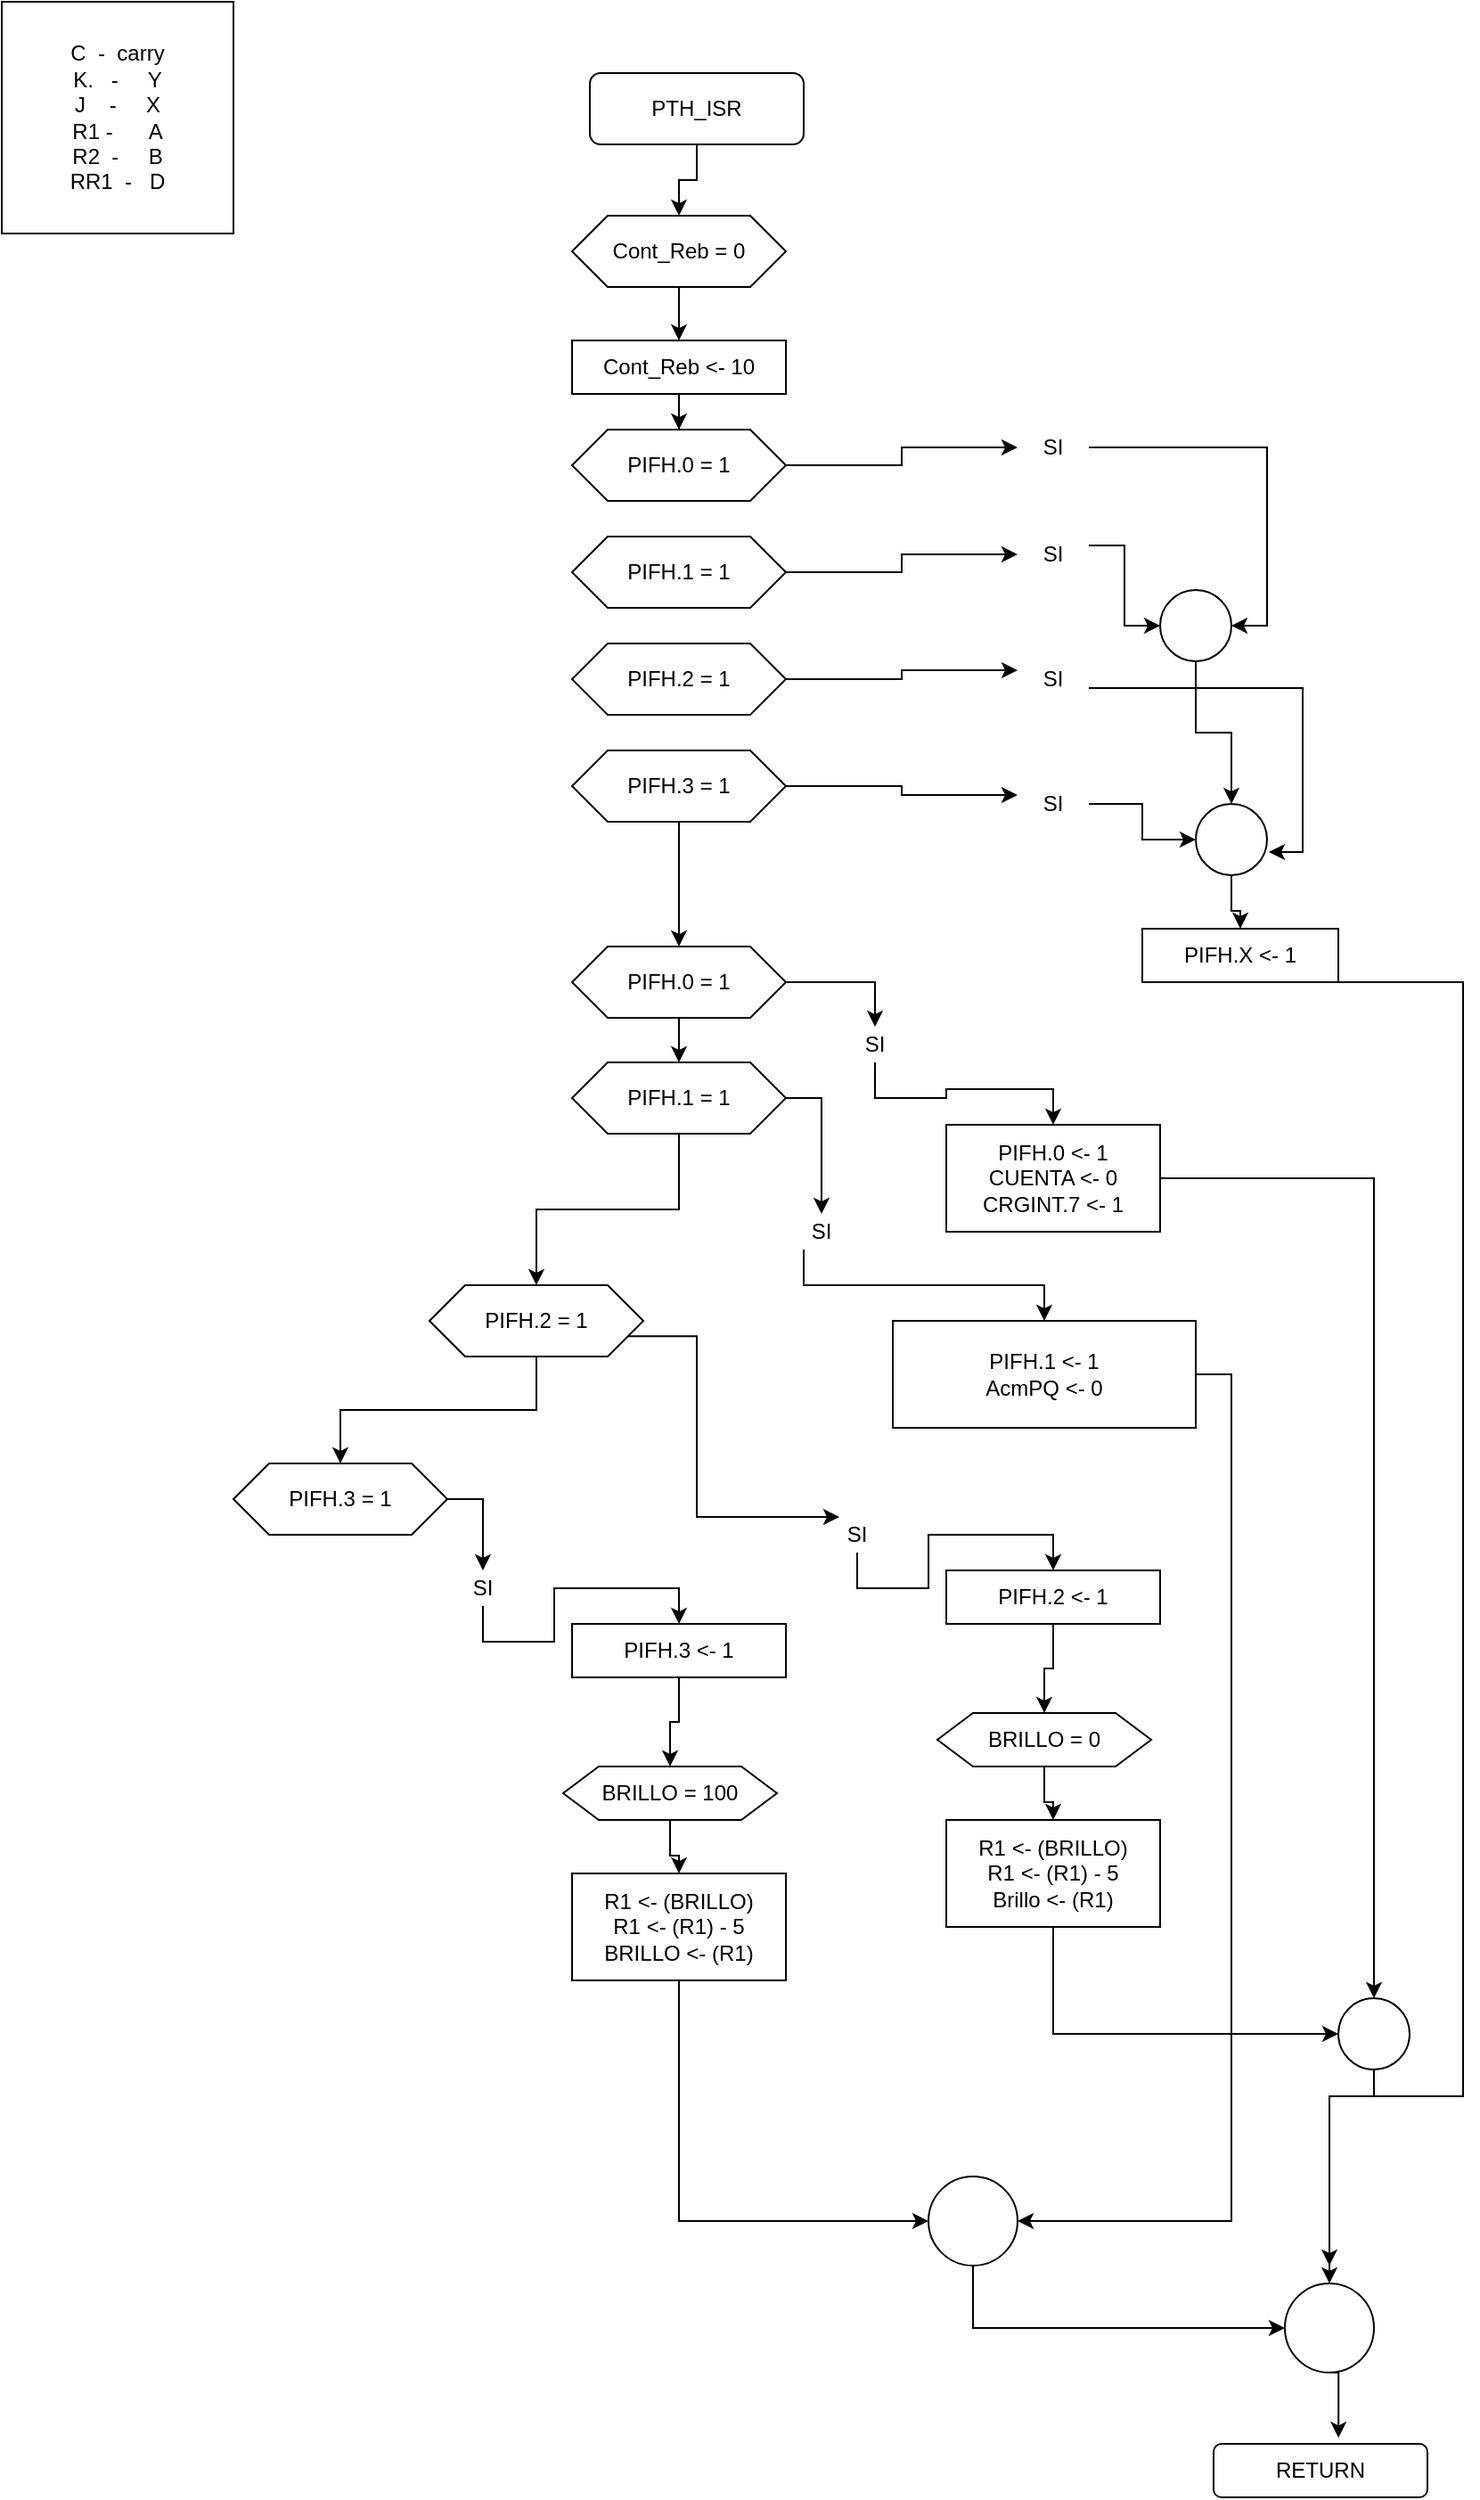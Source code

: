 <mxfile version="14.3.1"><diagram id="F5j-g8Qpw0zl2XUj27Zb" name="Page-1"><mxGraphModel dx="543" dy="734" grid="1" gridSize="10" guides="1" tooltips="1" connect="1" arrows="1" fold="1" page="1" pageScale="1" pageWidth="850" pageHeight="1100" math="0" shadow="0"><root><mxCell id="0"/><mxCell id="1" parent="0"/><mxCell id="HgSHcsEeDxQjpWsixiiC-2" style="edgeStyle=orthogonalEdgeStyle;rounded=0;orthogonalLoop=1;jettySize=auto;html=1;exitX=0.5;exitY=1;exitDx=0;exitDy=0;" edge="1" parent="1" source="NyHpkqX3M_v-Iu_z77pI-1" target="HgSHcsEeDxQjpWsixiiC-1"><mxGeometry relative="1" as="geometry"/></mxCell><mxCell id="NyHpkqX3M_v-Iu_z77pI-1" value="PTH_ISR" style="rounded=1;whiteSpace=wrap;html=1;" parent="1" vertex="1"><mxGeometry x="330" y="80" width="120" height="40" as="geometry"/></mxCell><mxCell id="PNeHxDXLqxfwNdTObkol-1" value="C &amp;nbsp;- &amp;nbsp;carry&lt;br&gt;K. &amp;nbsp; - &amp;nbsp; &amp;nbsp; Y&lt;br&gt;J &amp;nbsp; &amp;nbsp;- &amp;nbsp; &amp;nbsp; X&lt;br&gt;R1 - &amp;nbsp; &amp;nbsp; &amp;nbsp;A&lt;br&gt;R2 &amp;nbsp;- &amp;nbsp; &amp;nbsp; B&lt;br&gt;RR1 &amp;nbsp;- &amp;nbsp; D" style="whiteSpace=wrap;html=1;aspect=fixed;" parent="1" vertex="1"><mxGeometry y="40" width="130" height="130" as="geometry"/></mxCell><mxCell id="HgSHcsEeDxQjpWsixiiC-4" style="edgeStyle=orthogonalEdgeStyle;rounded=0;orthogonalLoop=1;jettySize=auto;html=1;exitX=0.5;exitY=1;exitDx=0;exitDy=0;" edge="1" parent="1" source="HgSHcsEeDxQjpWsixiiC-1" target="HgSHcsEeDxQjpWsixiiC-3"><mxGeometry relative="1" as="geometry"/></mxCell><mxCell id="HgSHcsEeDxQjpWsixiiC-1" value="Cont_Reb = 0" style="shape=hexagon;perimeter=hexagonPerimeter2;whiteSpace=wrap;html=1;fixedSize=1;" vertex="1" parent="1"><mxGeometry x="320" y="160" width="120" height="40" as="geometry"/></mxCell><mxCell id="HgSHcsEeDxQjpWsixiiC-11" style="edgeStyle=orthogonalEdgeStyle;rounded=0;orthogonalLoop=1;jettySize=auto;html=1;exitX=0.5;exitY=1;exitDx=0;exitDy=0;" edge="1" parent="1" source="HgSHcsEeDxQjpWsixiiC-3" target="HgSHcsEeDxQjpWsixiiC-5"><mxGeometry relative="1" as="geometry"/></mxCell><mxCell id="HgSHcsEeDxQjpWsixiiC-3" value="Cont_Reb &amp;lt;- 10" style="rounded=0;whiteSpace=wrap;html=1;" vertex="1" parent="1"><mxGeometry x="320" y="230" width="120" height="30" as="geometry"/></mxCell><mxCell id="HgSHcsEeDxQjpWsixiiC-16" style="edgeStyle=orthogonalEdgeStyle;rounded=0;orthogonalLoop=1;jettySize=auto;html=1;exitX=1;exitY=0.5;exitDx=0;exitDy=0;entryX=0;entryY=0.5;entryDx=0;entryDy=0;" edge="1" parent="1" source="HgSHcsEeDxQjpWsixiiC-5" target="HgSHcsEeDxQjpWsixiiC-12"><mxGeometry relative="1" as="geometry"/></mxCell><mxCell id="HgSHcsEeDxQjpWsixiiC-5" value="PIFH.0 = 1" style="shape=hexagon;perimeter=hexagonPerimeter2;whiteSpace=wrap;html=1;fixedSize=1;" vertex="1" parent="1"><mxGeometry x="320" y="280" width="120" height="40" as="geometry"/></mxCell><mxCell id="HgSHcsEeDxQjpWsixiiC-38" style="edgeStyle=orthogonalEdgeStyle;rounded=0;orthogonalLoop=1;jettySize=auto;html=1;exitX=0.5;exitY=1;exitDx=0;exitDy=0;" edge="1" parent="1" source="HgSHcsEeDxQjpWsixiiC-6"><mxGeometry relative="1" as="geometry"><mxPoint x="745" y="1310" as="targetPoint"/><Array as="points"><mxPoint x="820" y="590"/><mxPoint x="820" y="1215"/></Array></mxGeometry></mxCell><mxCell id="HgSHcsEeDxQjpWsixiiC-6" value="PIFH.X &amp;lt;- 1" style="rounded=0;whiteSpace=wrap;html=1;" vertex="1" parent="1"><mxGeometry x="640" y="560" width="110" height="30" as="geometry"/></mxCell><mxCell id="HgSHcsEeDxQjpWsixiiC-17" style="edgeStyle=orthogonalEdgeStyle;rounded=0;orthogonalLoop=1;jettySize=auto;html=1;exitX=1;exitY=0.5;exitDx=0;exitDy=0;entryX=0;entryY=0.5;entryDx=0;entryDy=0;" edge="1" parent="1" source="HgSHcsEeDxQjpWsixiiC-8" target="HgSHcsEeDxQjpWsixiiC-13"><mxGeometry relative="1" as="geometry"/></mxCell><mxCell id="HgSHcsEeDxQjpWsixiiC-8" value="PIFH.1 = 1" style="shape=hexagon;perimeter=hexagonPerimeter2;whiteSpace=wrap;html=1;fixedSize=1;" vertex="1" parent="1"><mxGeometry x="320" y="340" width="120" height="40" as="geometry"/></mxCell><mxCell id="HgSHcsEeDxQjpWsixiiC-18" style="edgeStyle=orthogonalEdgeStyle;rounded=0;orthogonalLoop=1;jettySize=auto;html=1;exitX=1;exitY=0.5;exitDx=0;exitDy=0;entryX=0;entryY=0.25;entryDx=0;entryDy=0;" edge="1" parent="1" source="HgSHcsEeDxQjpWsixiiC-9" target="HgSHcsEeDxQjpWsixiiC-14"><mxGeometry relative="1" as="geometry"/></mxCell><mxCell id="HgSHcsEeDxQjpWsixiiC-9" value="PIFH.2 = 1" style="shape=hexagon;perimeter=hexagonPerimeter2;whiteSpace=wrap;html=1;fixedSize=1;" vertex="1" parent="1"><mxGeometry x="320" y="400" width="120" height="40" as="geometry"/></mxCell><mxCell id="HgSHcsEeDxQjpWsixiiC-19" style="edgeStyle=orthogonalEdgeStyle;rounded=0;orthogonalLoop=1;jettySize=auto;html=1;exitX=1;exitY=0.5;exitDx=0;exitDy=0;entryX=0;entryY=0.25;entryDx=0;entryDy=0;" edge="1" parent="1" source="HgSHcsEeDxQjpWsixiiC-10" target="HgSHcsEeDxQjpWsixiiC-15"><mxGeometry relative="1" as="geometry"/></mxCell><mxCell id="HgSHcsEeDxQjpWsixiiC-33" style="edgeStyle=orthogonalEdgeStyle;rounded=0;orthogonalLoop=1;jettySize=auto;html=1;exitX=0.5;exitY=1;exitDx=0;exitDy=0;" edge="1" parent="1" source="HgSHcsEeDxQjpWsixiiC-10" target="HgSHcsEeDxQjpWsixiiC-30"><mxGeometry relative="1" as="geometry"/></mxCell><mxCell id="HgSHcsEeDxQjpWsixiiC-10" value="PIFH.3 = 1" style="shape=hexagon;perimeter=hexagonPerimeter2;whiteSpace=wrap;html=1;fixedSize=1;" vertex="1" parent="1"><mxGeometry x="320" y="460" width="120" height="40" as="geometry"/></mxCell><mxCell id="HgSHcsEeDxQjpWsixiiC-23" style="edgeStyle=orthogonalEdgeStyle;rounded=0;orthogonalLoop=1;jettySize=auto;html=1;exitX=1;exitY=0.5;exitDx=0;exitDy=0;entryX=1;entryY=0.5;entryDx=0;entryDy=0;" edge="1" parent="1" source="HgSHcsEeDxQjpWsixiiC-12" target="HgSHcsEeDxQjpWsixiiC-20"><mxGeometry relative="1" as="geometry"/></mxCell><mxCell id="HgSHcsEeDxQjpWsixiiC-12" value="SI" style="text;html=1;strokeColor=none;fillColor=none;align=center;verticalAlign=middle;whiteSpace=wrap;rounded=0;" vertex="1" parent="1"><mxGeometry x="570" y="280" width="40" height="20" as="geometry"/></mxCell><mxCell id="HgSHcsEeDxQjpWsixiiC-22" style="edgeStyle=orthogonalEdgeStyle;rounded=0;orthogonalLoop=1;jettySize=auto;html=1;exitX=1;exitY=0.25;exitDx=0;exitDy=0;entryX=0;entryY=0.5;entryDx=0;entryDy=0;" edge="1" parent="1" source="HgSHcsEeDxQjpWsixiiC-13" target="HgSHcsEeDxQjpWsixiiC-20"><mxGeometry relative="1" as="geometry"/></mxCell><mxCell id="HgSHcsEeDxQjpWsixiiC-13" value="SI" style="text;html=1;strokeColor=none;fillColor=none;align=center;verticalAlign=middle;whiteSpace=wrap;rounded=0;" vertex="1" parent="1"><mxGeometry x="570" y="340" width="40" height="20" as="geometry"/></mxCell><mxCell id="HgSHcsEeDxQjpWsixiiC-25" style="edgeStyle=orthogonalEdgeStyle;rounded=0;orthogonalLoop=1;jettySize=auto;html=1;exitX=1;exitY=0.75;exitDx=0;exitDy=0;entryX=1.025;entryY=0.675;entryDx=0;entryDy=0;entryPerimeter=0;" edge="1" parent="1" source="HgSHcsEeDxQjpWsixiiC-14" target="HgSHcsEeDxQjpWsixiiC-21"><mxGeometry relative="1" as="geometry"/></mxCell><mxCell id="HgSHcsEeDxQjpWsixiiC-14" value="SI" style="text;html=1;strokeColor=none;fillColor=none;align=center;verticalAlign=middle;whiteSpace=wrap;rounded=0;" vertex="1" parent="1"><mxGeometry x="570" y="410" width="40" height="20" as="geometry"/></mxCell><mxCell id="HgSHcsEeDxQjpWsixiiC-26" style="edgeStyle=orthogonalEdgeStyle;rounded=0;orthogonalLoop=1;jettySize=auto;html=1;exitX=1;exitY=0.5;exitDx=0;exitDy=0;entryX=0;entryY=0.5;entryDx=0;entryDy=0;" edge="1" parent="1" source="HgSHcsEeDxQjpWsixiiC-15" target="HgSHcsEeDxQjpWsixiiC-21"><mxGeometry relative="1" as="geometry"/></mxCell><mxCell id="HgSHcsEeDxQjpWsixiiC-15" value="SI" style="text;html=1;strokeColor=none;fillColor=none;align=center;verticalAlign=middle;whiteSpace=wrap;rounded=0;" vertex="1" parent="1"><mxGeometry x="570" y="480" width="40" height="20" as="geometry"/></mxCell><mxCell id="HgSHcsEeDxQjpWsixiiC-24" style="edgeStyle=orthogonalEdgeStyle;rounded=0;orthogonalLoop=1;jettySize=auto;html=1;exitX=0.5;exitY=1;exitDx=0;exitDy=0;entryX=0.5;entryY=0;entryDx=0;entryDy=0;" edge="1" parent="1" source="HgSHcsEeDxQjpWsixiiC-20" target="HgSHcsEeDxQjpWsixiiC-21"><mxGeometry relative="1" as="geometry"/></mxCell><mxCell id="HgSHcsEeDxQjpWsixiiC-20" value="" style="ellipse;whiteSpace=wrap;html=1;aspect=fixed;" vertex="1" parent="1"><mxGeometry x="650" y="370" width="40" height="40" as="geometry"/></mxCell><mxCell id="HgSHcsEeDxQjpWsixiiC-27" style="edgeStyle=orthogonalEdgeStyle;rounded=0;orthogonalLoop=1;jettySize=auto;html=1;exitX=0.5;exitY=1;exitDx=0;exitDy=0;" edge="1" parent="1" source="HgSHcsEeDxQjpWsixiiC-21" target="HgSHcsEeDxQjpWsixiiC-6"><mxGeometry relative="1" as="geometry"/></mxCell><mxCell id="HgSHcsEeDxQjpWsixiiC-21" value="" style="ellipse;whiteSpace=wrap;html=1;aspect=fixed;" vertex="1" parent="1"><mxGeometry x="670" y="490" width="40" height="40" as="geometry"/></mxCell><mxCell id="HgSHcsEeDxQjpWsixiiC-28" value="RETURN" style="rounded=1;whiteSpace=wrap;html=1;" vertex="1" parent="1"><mxGeometry x="680" y="1410" width="120" height="30" as="geometry"/></mxCell><mxCell id="HgSHcsEeDxQjpWsixiiC-32" style="edgeStyle=orthogonalEdgeStyle;rounded=0;orthogonalLoop=1;jettySize=auto;html=1;exitX=1;exitY=0.5;exitDx=0;exitDy=0;entryX=0.5;entryY=0;entryDx=0;entryDy=0;" edge="1" parent="1" source="HgSHcsEeDxQjpWsixiiC-30" target="HgSHcsEeDxQjpWsixiiC-31"><mxGeometry relative="1" as="geometry"/></mxCell><mxCell id="HgSHcsEeDxQjpWsixiiC-47" style="edgeStyle=orthogonalEdgeStyle;rounded=0;orthogonalLoop=1;jettySize=auto;html=1;exitX=0.5;exitY=1;exitDx=0;exitDy=0;entryX=0.5;entryY=0;entryDx=0;entryDy=0;" edge="1" parent="1" source="HgSHcsEeDxQjpWsixiiC-30" target="HgSHcsEeDxQjpWsixiiC-40"><mxGeometry relative="1" as="geometry"/></mxCell><mxCell id="HgSHcsEeDxQjpWsixiiC-30" value="PIFH.0 = 1" style="shape=hexagon;perimeter=hexagonPerimeter2;whiteSpace=wrap;html=1;fixedSize=1;" vertex="1" parent="1"><mxGeometry x="320" y="570" width="120" height="40" as="geometry"/></mxCell><mxCell id="HgSHcsEeDxQjpWsixiiC-39" style="edgeStyle=orthogonalEdgeStyle;rounded=0;orthogonalLoop=1;jettySize=auto;html=1;exitX=0.5;exitY=1;exitDx=0;exitDy=0;entryX=0.5;entryY=0;entryDx=0;entryDy=0;" edge="1" parent="1" source="HgSHcsEeDxQjpWsixiiC-31" target="HgSHcsEeDxQjpWsixiiC-34"><mxGeometry relative="1" as="geometry"/></mxCell><mxCell id="HgSHcsEeDxQjpWsixiiC-31" value="SI" style="text;html=1;strokeColor=none;fillColor=none;align=center;verticalAlign=middle;whiteSpace=wrap;rounded=0;" vertex="1" parent="1"><mxGeometry x="470" y="615" width="40" height="20" as="geometry"/></mxCell><mxCell id="HgSHcsEeDxQjpWsixiiC-57" style="edgeStyle=orthogonalEdgeStyle;rounded=0;orthogonalLoop=1;jettySize=auto;html=1;exitX=1;exitY=0.5;exitDx=0;exitDy=0;entryX=0.5;entryY=0;entryDx=0;entryDy=0;" edge="1" parent="1" source="HgSHcsEeDxQjpWsixiiC-34" target="HgSHcsEeDxQjpWsixiiC-58"><mxGeometry relative="1" as="geometry"><mxPoint x="780" y="960" as="targetPoint"/></mxGeometry></mxCell><mxCell id="HgSHcsEeDxQjpWsixiiC-34" value="PIFH.0 &amp;lt;- 1&lt;br&gt;CUENTA &amp;lt;- 0&lt;br&gt;CRGINT.7 &amp;lt;- 1" style="rounded=0;whiteSpace=wrap;html=1;" vertex="1" parent="1"><mxGeometry x="530" y="670" width="120" height="60" as="geometry"/></mxCell><mxCell id="HgSHcsEeDxQjpWsixiiC-37" style="edgeStyle=orthogonalEdgeStyle;rounded=0;orthogonalLoop=1;jettySize=auto;html=1;exitX=0.5;exitY=1;exitDx=0;exitDy=0;entryX=0.584;entryY=-0.112;entryDx=0;entryDy=0;entryPerimeter=0;" edge="1" parent="1" source="HgSHcsEeDxQjpWsixiiC-35" target="HgSHcsEeDxQjpWsixiiC-28"><mxGeometry relative="1" as="geometry"/></mxCell><mxCell id="HgSHcsEeDxQjpWsixiiC-35" value="" style="ellipse;whiteSpace=wrap;html=1;aspect=fixed;" vertex="1" parent="1"><mxGeometry x="720" y="1320" width="50" height="50" as="geometry"/></mxCell><mxCell id="HgSHcsEeDxQjpWsixiiC-42" style="edgeStyle=orthogonalEdgeStyle;rounded=0;orthogonalLoop=1;jettySize=auto;html=1;exitX=1;exitY=0.5;exitDx=0;exitDy=0;entryX=0.5;entryY=0;entryDx=0;entryDy=0;" edge="1" parent="1" source="HgSHcsEeDxQjpWsixiiC-40" target="HgSHcsEeDxQjpWsixiiC-41"><mxGeometry relative="1" as="geometry"/></mxCell><mxCell id="HgSHcsEeDxQjpWsixiiC-48" style="edgeStyle=orthogonalEdgeStyle;rounded=0;orthogonalLoop=1;jettySize=auto;html=1;exitX=0.5;exitY=1;exitDx=0;exitDy=0;entryX=0.5;entryY=0;entryDx=0;entryDy=0;" edge="1" parent="1" source="HgSHcsEeDxQjpWsixiiC-40" target="HgSHcsEeDxQjpWsixiiC-46"><mxGeometry relative="1" as="geometry"/></mxCell><mxCell id="HgSHcsEeDxQjpWsixiiC-40" value="PIFH.1 = 1" style="shape=hexagon;perimeter=hexagonPerimeter2;whiteSpace=wrap;html=1;fixedSize=1;" vertex="1" parent="1"><mxGeometry x="320" y="635" width="120" height="40" as="geometry"/></mxCell><mxCell id="HgSHcsEeDxQjpWsixiiC-45" style="edgeStyle=orthogonalEdgeStyle;rounded=0;orthogonalLoop=1;jettySize=auto;html=1;exitX=0.25;exitY=1;exitDx=0;exitDy=0;" edge="1" parent="1" source="HgSHcsEeDxQjpWsixiiC-41" target="HgSHcsEeDxQjpWsixiiC-43"><mxGeometry relative="1" as="geometry"/></mxCell><mxCell id="HgSHcsEeDxQjpWsixiiC-41" value="SI" style="text;html=1;strokeColor=none;fillColor=none;align=center;verticalAlign=middle;whiteSpace=wrap;rounded=0;" vertex="1" parent="1"><mxGeometry x="440" y="720" width="40" height="20" as="geometry"/></mxCell><mxCell id="HgSHcsEeDxQjpWsixiiC-74" style="edgeStyle=orthogonalEdgeStyle;rounded=0;orthogonalLoop=1;jettySize=auto;html=1;exitX=1;exitY=0.5;exitDx=0;exitDy=0;entryX=1;entryY=0.5;entryDx=0;entryDy=0;" edge="1" parent="1" source="HgSHcsEeDxQjpWsixiiC-43" target="HgSHcsEeDxQjpWsixiiC-72"><mxGeometry relative="1" as="geometry"/></mxCell><mxCell id="HgSHcsEeDxQjpWsixiiC-43" value="PIFH.1 &amp;lt;- 1&lt;br&gt;AcmPQ &amp;lt;- 0" style="rounded=0;whiteSpace=wrap;html=1;" vertex="1" parent="1"><mxGeometry x="500" y="780" width="170" height="60" as="geometry"/></mxCell><mxCell id="HgSHcsEeDxQjpWsixiiC-50" style="edgeStyle=orthogonalEdgeStyle;rounded=0;orthogonalLoop=1;jettySize=auto;html=1;exitX=1;exitY=0.75;exitDx=0;exitDy=0;entryX=0.25;entryY=0;entryDx=0;entryDy=0;" edge="1" parent="1" source="HgSHcsEeDxQjpWsixiiC-46" target="HgSHcsEeDxQjpWsixiiC-49"><mxGeometry relative="1" as="geometry"><Array as="points"><mxPoint x="390" y="789"/><mxPoint x="390" y="890"/></Array></mxGeometry></mxCell><mxCell id="HgSHcsEeDxQjpWsixiiC-71" style="edgeStyle=orthogonalEdgeStyle;rounded=0;orthogonalLoop=1;jettySize=auto;html=1;exitX=0.5;exitY=1;exitDx=0;exitDy=0;entryX=0.5;entryY=0;entryDx=0;entryDy=0;" edge="1" parent="1" source="HgSHcsEeDxQjpWsixiiC-46" target="HgSHcsEeDxQjpWsixiiC-61"><mxGeometry relative="1" as="geometry"/></mxCell><mxCell id="HgSHcsEeDxQjpWsixiiC-46" value="PIFH.2 = 1" style="shape=hexagon;perimeter=hexagonPerimeter2;whiteSpace=wrap;html=1;fixedSize=1;" vertex="1" parent="1"><mxGeometry x="240" y="760" width="120" height="40" as="geometry"/></mxCell><mxCell id="HgSHcsEeDxQjpWsixiiC-52" style="edgeStyle=orthogonalEdgeStyle;rounded=0;orthogonalLoop=1;jettySize=auto;html=1;exitX=0.5;exitY=1;exitDx=0;exitDy=0;entryX=0.5;entryY=0;entryDx=0;entryDy=0;" edge="1" parent="1" source="HgSHcsEeDxQjpWsixiiC-49" target="HgSHcsEeDxQjpWsixiiC-51"><mxGeometry relative="1" as="geometry"/></mxCell><mxCell id="HgSHcsEeDxQjpWsixiiC-49" value="SI" style="text;html=1;strokeColor=none;fillColor=none;align=center;verticalAlign=middle;whiteSpace=wrap;rounded=0;" vertex="1" parent="1"><mxGeometry x="460" y="890" width="40" height="20" as="geometry"/></mxCell><mxCell id="HgSHcsEeDxQjpWsixiiC-54" style="edgeStyle=orthogonalEdgeStyle;rounded=0;orthogonalLoop=1;jettySize=auto;html=1;exitX=0.5;exitY=1;exitDx=0;exitDy=0;entryX=0.5;entryY=0;entryDx=0;entryDy=0;" edge="1" parent="1" source="HgSHcsEeDxQjpWsixiiC-51" target="HgSHcsEeDxQjpWsixiiC-53"><mxGeometry relative="1" as="geometry"/></mxCell><mxCell id="HgSHcsEeDxQjpWsixiiC-51" value="PIFH.2 &amp;lt;- 1" style="rounded=0;whiteSpace=wrap;html=1;" vertex="1" parent="1"><mxGeometry x="530" y="920" width="120" height="30" as="geometry"/></mxCell><mxCell id="HgSHcsEeDxQjpWsixiiC-56" style="edgeStyle=orthogonalEdgeStyle;rounded=0;orthogonalLoop=1;jettySize=auto;html=1;exitX=0.5;exitY=1;exitDx=0;exitDy=0;" edge="1" parent="1" source="HgSHcsEeDxQjpWsixiiC-53" target="HgSHcsEeDxQjpWsixiiC-55"><mxGeometry relative="1" as="geometry"/></mxCell><mxCell id="HgSHcsEeDxQjpWsixiiC-53" value="BRILLO = 0" style="shape=hexagon;perimeter=hexagonPerimeter2;whiteSpace=wrap;html=1;fixedSize=1;" vertex="1" parent="1"><mxGeometry x="525" y="1000" width="120" height="30" as="geometry"/></mxCell><mxCell id="HgSHcsEeDxQjpWsixiiC-59" style="edgeStyle=orthogonalEdgeStyle;rounded=0;orthogonalLoop=1;jettySize=auto;html=1;exitX=0.5;exitY=1;exitDx=0;exitDy=0;entryX=0;entryY=0.5;entryDx=0;entryDy=0;" edge="1" parent="1" source="HgSHcsEeDxQjpWsixiiC-55" target="HgSHcsEeDxQjpWsixiiC-58"><mxGeometry relative="1" as="geometry"/></mxCell><mxCell id="HgSHcsEeDxQjpWsixiiC-55" value="R1 &amp;lt;- (BRILLO)&lt;br&gt;R1 &amp;lt;- (R1) - 5&lt;br&gt;Brillo &amp;lt;- (R1)" style="rounded=0;whiteSpace=wrap;html=1;" vertex="1" parent="1"><mxGeometry x="530" y="1060" width="120" height="60" as="geometry"/></mxCell><mxCell id="HgSHcsEeDxQjpWsixiiC-60" style="edgeStyle=orthogonalEdgeStyle;rounded=0;orthogonalLoop=1;jettySize=auto;html=1;exitX=0.5;exitY=1;exitDx=0;exitDy=0;entryX=0.5;entryY=0;entryDx=0;entryDy=0;" edge="1" parent="1" source="HgSHcsEeDxQjpWsixiiC-58" target="HgSHcsEeDxQjpWsixiiC-35"><mxGeometry relative="1" as="geometry"><Array as="points"><mxPoint x="770" y="1215"/><mxPoint x="745" y="1215"/></Array></mxGeometry></mxCell><mxCell id="HgSHcsEeDxQjpWsixiiC-58" value="" style="ellipse;whiteSpace=wrap;html=1;aspect=fixed;" vertex="1" parent="1"><mxGeometry x="750" y="1160" width="40" height="40" as="geometry"/></mxCell><mxCell id="HgSHcsEeDxQjpWsixiiC-70" style="edgeStyle=orthogonalEdgeStyle;rounded=0;orthogonalLoop=1;jettySize=auto;html=1;exitX=1;exitY=0.5;exitDx=0;exitDy=0;entryX=0.5;entryY=0;entryDx=0;entryDy=0;" edge="1" parent="1" source="HgSHcsEeDxQjpWsixiiC-61" target="HgSHcsEeDxQjpWsixiiC-64"><mxGeometry relative="1" as="geometry"/></mxCell><mxCell id="HgSHcsEeDxQjpWsixiiC-61" value="PIFH.3 = 1" style="shape=hexagon;perimeter=hexagonPerimeter2;whiteSpace=wrap;html=1;fixedSize=1;" vertex="1" parent="1"><mxGeometry x="130" y="860" width="120" height="40" as="geometry"/></mxCell><mxCell id="HgSHcsEeDxQjpWsixiiC-63" style="edgeStyle=orthogonalEdgeStyle;rounded=0;orthogonalLoop=1;jettySize=auto;html=1;exitX=0.5;exitY=1;exitDx=0;exitDy=0;entryX=0.5;entryY=0;entryDx=0;entryDy=0;" edge="1" parent="1" source="HgSHcsEeDxQjpWsixiiC-64" target="HgSHcsEeDxQjpWsixiiC-66"><mxGeometry relative="1" as="geometry"/></mxCell><mxCell id="HgSHcsEeDxQjpWsixiiC-64" value="SI" style="text;html=1;strokeColor=none;fillColor=none;align=center;verticalAlign=middle;whiteSpace=wrap;rounded=0;" vertex="1" parent="1"><mxGeometry x="250" y="920" width="40" height="20" as="geometry"/></mxCell><mxCell id="HgSHcsEeDxQjpWsixiiC-65" style="edgeStyle=orthogonalEdgeStyle;rounded=0;orthogonalLoop=1;jettySize=auto;html=1;exitX=0.5;exitY=1;exitDx=0;exitDy=0;entryX=0.5;entryY=0;entryDx=0;entryDy=0;" edge="1" parent="1" source="HgSHcsEeDxQjpWsixiiC-66" target="HgSHcsEeDxQjpWsixiiC-68"><mxGeometry relative="1" as="geometry"/></mxCell><mxCell id="HgSHcsEeDxQjpWsixiiC-66" value="PIFH.3 &amp;lt;- 1" style="rounded=0;whiteSpace=wrap;html=1;" vertex="1" parent="1"><mxGeometry x="320" y="950" width="120" height="30" as="geometry"/></mxCell><mxCell id="HgSHcsEeDxQjpWsixiiC-67" style="edgeStyle=orthogonalEdgeStyle;rounded=0;orthogonalLoop=1;jettySize=auto;html=1;exitX=0.5;exitY=1;exitDx=0;exitDy=0;" edge="1" parent="1" source="HgSHcsEeDxQjpWsixiiC-68" target="HgSHcsEeDxQjpWsixiiC-69"><mxGeometry relative="1" as="geometry"/></mxCell><mxCell id="HgSHcsEeDxQjpWsixiiC-68" value="BRILLO = 100" style="shape=hexagon;perimeter=hexagonPerimeter2;whiteSpace=wrap;html=1;fixedSize=1;" vertex="1" parent="1"><mxGeometry x="315" y="1030" width="120" height="30" as="geometry"/></mxCell><mxCell id="HgSHcsEeDxQjpWsixiiC-75" style="edgeStyle=orthogonalEdgeStyle;rounded=0;orthogonalLoop=1;jettySize=auto;html=1;exitX=0.5;exitY=1;exitDx=0;exitDy=0;entryX=0;entryY=0.5;entryDx=0;entryDy=0;" edge="1" parent="1" source="HgSHcsEeDxQjpWsixiiC-69" target="HgSHcsEeDxQjpWsixiiC-72"><mxGeometry relative="1" as="geometry"/></mxCell><mxCell id="HgSHcsEeDxQjpWsixiiC-69" value="R1 &amp;lt;- (BRILLO)&lt;br&gt;R1 &amp;lt;- (R1) - 5&lt;br&gt;BRILLO&amp;nbsp;&amp;lt;- (R1)" style="rounded=0;whiteSpace=wrap;html=1;" vertex="1" parent="1"><mxGeometry x="320" y="1090" width="120" height="60" as="geometry"/></mxCell><mxCell id="HgSHcsEeDxQjpWsixiiC-76" style="edgeStyle=orthogonalEdgeStyle;rounded=0;orthogonalLoop=1;jettySize=auto;html=1;exitX=0.5;exitY=1;exitDx=0;exitDy=0;entryX=0;entryY=0.5;entryDx=0;entryDy=0;" edge="1" parent="1" source="HgSHcsEeDxQjpWsixiiC-72" target="HgSHcsEeDxQjpWsixiiC-35"><mxGeometry relative="1" as="geometry"/></mxCell><mxCell id="HgSHcsEeDxQjpWsixiiC-72" value="" style="ellipse;whiteSpace=wrap;html=1;aspect=fixed;" vertex="1" parent="1"><mxGeometry x="520" y="1260" width="50" height="50" as="geometry"/></mxCell></root></mxGraphModel></diagram></mxfile>